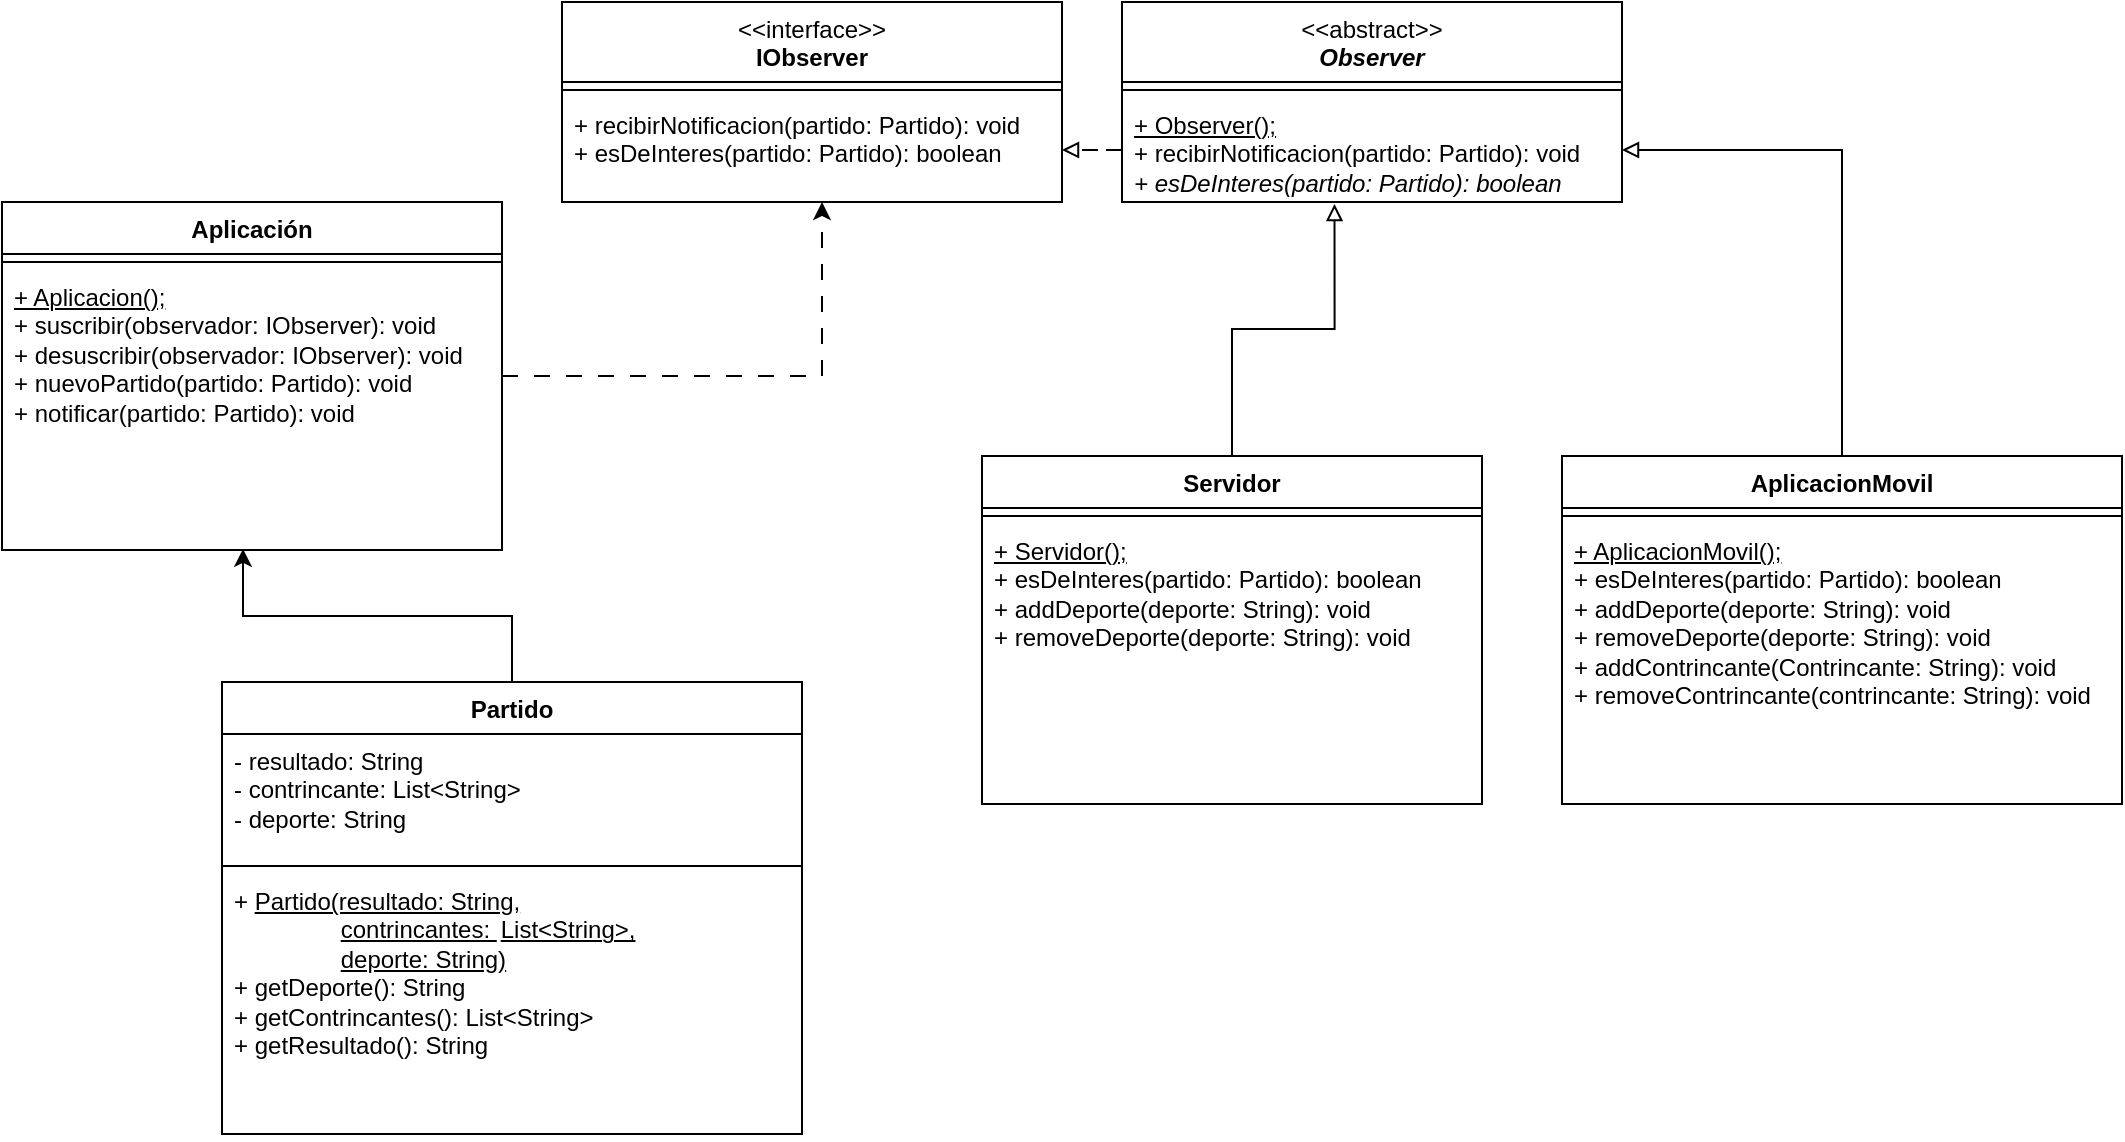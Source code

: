 <mxfile version="27.1.1">
  <diagram name="Página-1" id="tOxRIsUESxsoyniE5_an">
    <mxGraphModel dx="1722" dy="619" grid="1" gridSize="10" guides="1" tooltips="1" connect="1" arrows="1" fold="1" page="1" pageScale="1" pageWidth="1169" pageHeight="827" math="0" shadow="0">
      <root>
        <mxCell id="0" />
        <mxCell id="1" parent="0" />
        <mxCell id="_pIfpbaAHyAlQ3_l_Xvz-1" value="Aplicación" style="swimlane;fontStyle=1;align=center;verticalAlign=top;childLayout=stackLayout;horizontal=1;startSize=26;horizontalStack=0;resizeParent=1;resizeParentMax=0;resizeLast=0;collapsible=1;marginBottom=0;whiteSpace=wrap;html=1;" parent="1" vertex="1">
          <mxGeometry x="40" y="200" width="250" height="174" as="geometry" />
        </mxCell>
        <mxCell id="_pIfpbaAHyAlQ3_l_Xvz-3" value="" style="line;strokeWidth=1;fillColor=none;align=left;verticalAlign=middle;spacingTop=-1;spacingLeft=3;spacingRight=3;rotatable=0;labelPosition=right;points=[];portConstraint=eastwest;strokeColor=inherit;" parent="_pIfpbaAHyAlQ3_l_Xvz-1" vertex="1">
          <mxGeometry y="26" width="250" height="8" as="geometry" />
        </mxCell>
        <mxCell id="_pIfpbaAHyAlQ3_l_Xvz-4" value="&lt;div&gt;&lt;u&gt;+ Aplicacion();&lt;/u&gt;&lt;/div&gt;+ suscribir(observador: IObserver): void&lt;div&gt;+ desuscribir(observador:&amp;nbsp;&lt;span style=&quot;background-color: transparent; color: light-dark(rgb(0, 0, 0), rgb(255, 255, 255));&quot;&gt;IObserver&lt;/span&gt;&lt;span style=&quot;background-color: transparent; color: light-dark(rgb(0, 0, 0), rgb(255, 255, 255));&quot;&gt;): void&lt;/span&gt;&lt;/div&gt;&lt;div&gt;+ nuevoPartido(partido: Partido): void&lt;/div&gt;&lt;div&gt;+ notificar(partido: Partido): void&lt;/div&gt;" style="text;strokeColor=none;fillColor=none;align=left;verticalAlign=top;spacingLeft=4;spacingRight=4;overflow=hidden;rotatable=0;points=[[0,0.5],[1,0.5]];portConstraint=eastwest;whiteSpace=wrap;html=1;" parent="_pIfpbaAHyAlQ3_l_Xvz-1" vertex="1">
          <mxGeometry y="34" width="250" height="140" as="geometry" />
        </mxCell>
        <mxCell id="_pIfpbaAHyAlQ3_l_Xvz-5" value="&lt;div&gt;&lt;span style=&quot;font-weight: 400; background-color: transparent; color: light-dark(rgb(0, 0, 0), rgb(255, 255, 255));&quot;&gt;&amp;lt;&amp;lt;abstract&amp;gt;&amp;gt;&lt;/span&gt;&lt;/div&gt;&lt;div&gt;&lt;i&gt;Observer&lt;/i&gt;&lt;/div&gt;" style="swimlane;fontStyle=1;align=center;verticalAlign=top;childLayout=stackLayout;horizontal=1;startSize=40;horizontalStack=0;resizeParent=1;resizeParentMax=0;resizeLast=0;collapsible=1;marginBottom=0;whiteSpace=wrap;html=1;" parent="1" vertex="1">
          <mxGeometry x="600" y="100" width="250" height="100" as="geometry" />
        </mxCell>
        <mxCell id="_pIfpbaAHyAlQ3_l_Xvz-6" value="" style="line;strokeWidth=1;fillColor=none;align=left;verticalAlign=middle;spacingTop=-1;spacingLeft=3;spacingRight=3;rotatable=0;labelPosition=right;points=[];portConstraint=eastwest;strokeColor=inherit;" parent="_pIfpbaAHyAlQ3_l_Xvz-5" vertex="1">
          <mxGeometry y="40" width="250" height="8" as="geometry" />
        </mxCell>
        <mxCell id="_pIfpbaAHyAlQ3_l_Xvz-7" value="&lt;div&gt;&lt;u&gt;+ Observer();&lt;/u&gt;&lt;/div&gt;+ recibirNotificacion(partido: Partido): void&lt;br&gt;&lt;div&gt;&lt;i&gt;+ esDeInteres(partido: Partido): boolean&lt;/i&gt;&lt;/div&gt;" style="text;strokeColor=none;fillColor=none;align=left;verticalAlign=top;spacingLeft=4;spacingRight=4;overflow=hidden;rotatable=0;points=[[0,0.5],[1,0.5]];portConstraint=eastwest;whiteSpace=wrap;html=1;" parent="_pIfpbaAHyAlQ3_l_Xvz-5" vertex="1">
          <mxGeometry y="48" width="250" height="52" as="geometry" />
        </mxCell>
        <mxCell id="_pIfpbaAHyAlQ3_l_Xvz-8" value="&lt;div&gt;&lt;span style=&quot;font-weight: 400; background-color: transparent; color: light-dark(rgb(0, 0, 0), rgb(255, 255, 255));&quot;&gt;&amp;lt;&amp;lt;interface&amp;gt;&amp;gt;&lt;/span&gt;&lt;/div&gt;&lt;div&gt;IObserver&lt;/div&gt;" style="swimlane;fontStyle=1;align=center;verticalAlign=top;childLayout=stackLayout;horizontal=1;startSize=40;horizontalStack=0;resizeParent=1;resizeParentMax=0;resizeLast=0;collapsible=1;marginBottom=0;whiteSpace=wrap;html=1;" parent="1" vertex="1">
          <mxGeometry x="320" y="100" width="250" height="100" as="geometry" />
        </mxCell>
        <mxCell id="_pIfpbaAHyAlQ3_l_Xvz-9" value="" style="line;strokeWidth=1;fillColor=none;align=left;verticalAlign=middle;spacingTop=-1;spacingLeft=3;spacingRight=3;rotatable=0;labelPosition=right;points=[];portConstraint=eastwest;strokeColor=inherit;" parent="_pIfpbaAHyAlQ3_l_Xvz-8" vertex="1">
          <mxGeometry y="40" width="250" height="8" as="geometry" />
        </mxCell>
        <mxCell id="_pIfpbaAHyAlQ3_l_Xvz-10" value="&lt;div&gt;&lt;span style=&quot;background-color: transparent; color: light-dark(rgb(0, 0, 0), rgb(255, 255, 255));&quot;&gt;+ recibirNotificacion(partido: Partido): void&lt;/span&gt;&lt;/div&gt;&lt;div&gt;+ esDeInteres(partido: Partido): boolean&lt;/div&gt;" style="text;strokeColor=none;fillColor=none;align=left;verticalAlign=top;spacingLeft=4;spacingRight=4;overflow=hidden;rotatable=0;points=[[0,0.5],[1,0.5]];portConstraint=eastwest;whiteSpace=wrap;html=1;" parent="_pIfpbaAHyAlQ3_l_Xvz-8" vertex="1">
          <mxGeometry y="48" width="250" height="52" as="geometry" />
        </mxCell>
        <mxCell id="_pIfpbaAHyAlQ3_l_Xvz-11" value="Servidor" style="swimlane;fontStyle=1;align=center;verticalAlign=top;childLayout=stackLayout;horizontal=1;startSize=26;horizontalStack=0;resizeParent=1;resizeParentMax=0;resizeLast=0;collapsible=1;marginBottom=0;whiteSpace=wrap;html=1;" parent="1" vertex="1">
          <mxGeometry x="530" y="327" width="250" height="174" as="geometry" />
        </mxCell>
        <mxCell id="_pIfpbaAHyAlQ3_l_Xvz-12" value="" style="line;strokeWidth=1;fillColor=none;align=left;verticalAlign=middle;spacingTop=-1;spacingLeft=3;spacingRight=3;rotatable=0;labelPosition=right;points=[];portConstraint=eastwest;strokeColor=inherit;" parent="_pIfpbaAHyAlQ3_l_Xvz-11" vertex="1">
          <mxGeometry y="26" width="250" height="8" as="geometry" />
        </mxCell>
        <mxCell id="_pIfpbaAHyAlQ3_l_Xvz-13" value="&lt;div&gt;&lt;u&gt;+ Servidor();&lt;/u&gt;&lt;/div&gt;+ esDeInteres(partido: Partido): boolean&lt;br&gt;&lt;div&gt;+ addDeporte(deporte: String): void&lt;/div&gt;&lt;div&gt;+ removeDeporte(deporte: String): void&lt;/div&gt;" style="text;strokeColor=none;fillColor=none;align=left;verticalAlign=top;spacingLeft=4;spacingRight=4;overflow=hidden;rotatable=0;points=[[0,0.5],[1,0.5]];portConstraint=eastwest;whiteSpace=wrap;html=1;" parent="_pIfpbaAHyAlQ3_l_Xvz-11" vertex="1">
          <mxGeometry y="34" width="250" height="140" as="geometry" />
        </mxCell>
        <mxCell id="_pIfpbaAHyAlQ3_l_Xvz-31" style="edgeStyle=orthogonalEdgeStyle;rounded=0;orthogonalLoop=1;jettySize=auto;html=1;endArrow=block;endFill=0;" parent="1" source="_pIfpbaAHyAlQ3_l_Xvz-14" target="_pIfpbaAHyAlQ3_l_Xvz-7" edge="1">
          <mxGeometry relative="1" as="geometry" />
        </mxCell>
        <mxCell id="_pIfpbaAHyAlQ3_l_Xvz-14" value="AplicacionMovil" style="swimlane;fontStyle=1;align=center;verticalAlign=top;childLayout=stackLayout;horizontal=1;startSize=26;horizontalStack=0;resizeParent=1;resizeParentMax=0;resizeLast=0;collapsible=1;marginBottom=0;whiteSpace=wrap;html=1;" parent="1" vertex="1">
          <mxGeometry x="820" y="327" width="280" height="174" as="geometry" />
        </mxCell>
        <mxCell id="_pIfpbaAHyAlQ3_l_Xvz-15" value="" style="line;strokeWidth=1;fillColor=none;align=left;verticalAlign=middle;spacingTop=-1;spacingLeft=3;spacingRight=3;rotatable=0;labelPosition=right;points=[];portConstraint=eastwest;strokeColor=inherit;" parent="_pIfpbaAHyAlQ3_l_Xvz-14" vertex="1">
          <mxGeometry y="26" width="280" height="8" as="geometry" />
        </mxCell>
        <mxCell id="_pIfpbaAHyAlQ3_l_Xvz-16" value="&lt;div&gt;&lt;u&gt;+ AplicacionMovil();&lt;/u&gt;&lt;/div&gt;+ esDeInteres(partido: Partido): boolean&lt;br&gt;&lt;div&gt;+ addDeporte(deporte: String): void&lt;/div&gt;&lt;div&gt;+ removeDeporte(deporte: String): void&lt;/div&gt;&lt;div&gt;&lt;div&gt;+ addContrincante(Contrincante: String): void&lt;/div&gt;&lt;div&gt;+ removeContrincante(contrincante: String): void&lt;/div&gt;&lt;/div&gt;" style="text;strokeColor=none;fillColor=none;align=left;verticalAlign=top;spacingLeft=4;spacingRight=4;overflow=hidden;rotatable=0;points=[[0,0.5],[1,0.5]];portConstraint=eastwest;whiteSpace=wrap;html=1;" parent="_pIfpbaAHyAlQ3_l_Xvz-14" vertex="1">
          <mxGeometry y="34" width="280" height="140" as="geometry" />
        </mxCell>
        <mxCell id="_pIfpbaAHyAlQ3_l_Xvz-20" value="Partido" style="swimlane;fontStyle=1;align=center;verticalAlign=top;childLayout=stackLayout;horizontal=1;startSize=26;horizontalStack=0;resizeParent=1;resizeParentMax=0;resizeLast=0;collapsible=1;marginBottom=0;whiteSpace=wrap;html=1;" parent="1" vertex="1">
          <mxGeometry x="150" y="440" width="290" height="226" as="geometry" />
        </mxCell>
        <mxCell id="_pIfpbaAHyAlQ3_l_Xvz-21" value="- resultado: String&lt;div&gt;- contrincante: List&amp;lt;String&amp;gt;&lt;/div&gt;&lt;div&gt;- deporte: String&lt;/div&gt;" style="text;strokeColor=none;fillColor=none;align=left;verticalAlign=top;spacingLeft=4;spacingRight=4;overflow=hidden;rotatable=0;points=[[0,0.5],[1,0.5]];portConstraint=eastwest;whiteSpace=wrap;html=1;" parent="_pIfpbaAHyAlQ3_l_Xvz-20" vertex="1">
          <mxGeometry y="26" width="290" height="62" as="geometry" />
        </mxCell>
        <mxCell id="_pIfpbaAHyAlQ3_l_Xvz-22" value="" style="line;strokeWidth=1;fillColor=none;align=left;verticalAlign=middle;spacingTop=-1;spacingLeft=3;spacingRight=3;rotatable=0;labelPosition=right;points=[];portConstraint=eastwest;strokeColor=inherit;" parent="_pIfpbaAHyAlQ3_l_Xvz-20" vertex="1">
          <mxGeometry y="88" width="290" height="8" as="geometry" />
        </mxCell>
        <mxCell id="_pIfpbaAHyAlQ3_l_Xvz-23" value="&lt;div&gt;+ &lt;u&gt;Partido(resultado: String,&lt;/u&gt;&lt;/div&gt;&lt;div&gt;&lt;span style=&quot;white-space: pre;&quot;&gt;&#x9;&lt;/span&gt;&lt;span style=&quot;white-space: pre;&quot;&gt;&#x9;&lt;/span&gt;&lt;u&gt;contrincantes: &lt;span style=&quot;white-space: pre;&quot;&gt;&#x9;&lt;/span&gt;List&amp;lt;String&amp;gt;,&lt;/u&gt;&lt;/div&gt;&lt;div&gt;&lt;span style=&quot;white-space: pre;&quot;&gt;&#x9;&lt;/span&gt;&lt;span style=&quot;white-space: pre;&quot;&gt;&#x9;&lt;/span&gt;&lt;u&gt;deporte: String)&lt;/u&gt;&lt;/div&gt;+ getDeporte(): String&lt;br&gt;&lt;div&gt;+ getContrincantes(): List&amp;lt;String&amp;gt;&lt;/div&gt;&lt;div&gt;+ getResultado(): String&lt;/div&gt;" style="text;strokeColor=none;fillColor=none;align=left;verticalAlign=top;spacingLeft=4;spacingRight=4;overflow=hidden;rotatable=0;points=[[0,0.5],[1,0.5]];portConstraint=eastwest;whiteSpace=wrap;html=1;" parent="_pIfpbaAHyAlQ3_l_Xvz-20" vertex="1">
          <mxGeometry y="96" width="290" height="130" as="geometry" />
        </mxCell>
        <mxCell id="_pIfpbaAHyAlQ3_l_Xvz-25" style="edgeStyle=orthogonalEdgeStyle;rounded=0;orthogonalLoop=1;jettySize=auto;html=1;entryX=0.52;entryY=1;entryDx=0;entryDy=0;entryPerimeter=0;dashed=1;dashPattern=8 8;" parent="1" source="_pIfpbaAHyAlQ3_l_Xvz-1" target="_pIfpbaAHyAlQ3_l_Xvz-10" edge="1">
          <mxGeometry relative="1" as="geometry" />
        </mxCell>
        <mxCell id="_pIfpbaAHyAlQ3_l_Xvz-26" style="edgeStyle=orthogonalEdgeStyle;rounded=0;orthogonalLoop=1;jettySize=auto;html=1;entryX=1;entryY=0.5;entryDx=0;entryDy=0;endArrow=block;endFill=0;dashed=1;dashPattern=8 8;" parent="1" source="_pIfpbaAHyAlQ3_l_Xvz-7" target="_pIfpbaAHyAlQ3_l_Xvz-10" edge="1">
          <mxGeometry relative="1" as="geometry" />
        </mxCell>
        <mxCell id="_pIfpbaAHyAlQ3_l_Xvz-29" style="edgeStyle=orthogonalEdgeStyle;rounded=0;orthogonalLoop=1;jettySize=auto;html=1;entryX=0.482;entryY=0.996;entryDx=0;entryDy=0;entryPerimeter=0;" parent="1" source="_pIfpbaAHyAlQ3_l_Xvz-20" target="_pIfpbaAHyAlQ3_l_Xvz-4" edge="1">
          <mxGeometry relative="1" as="geometry" />
        </mxCell>
        <mxCell id="_pIfpbaAHyAlQ3_l_Xvz-30" style="edgeStyle=orthogonalEdgeStyle;rounded=0;orthogonalLoop=1;jettySize=auto;html=1;entryX=0.425;entryY=1.019;entryDx=0;entryDy=0;entryPerimeter=0;endArrow=block;endFill=0;" parent="1" source="_pIfpbaAHyAlQ3_l_Xvz-11" target="_pIfpbaAHyAlQ3_l_Xvz-7" edge="1">
          <mxGeometry relative="1" as="geometry" />
        </mxCell>
      </root>
    </mxGraphModel>
  </diagram>
</mxfile>
